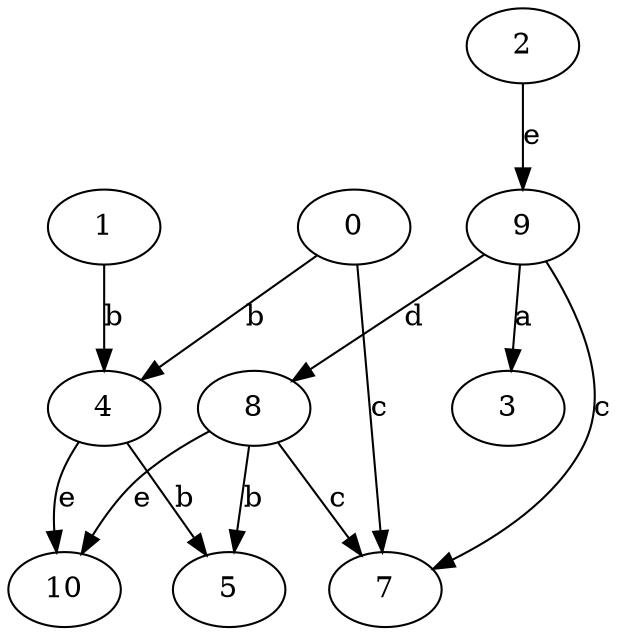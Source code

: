 strict digraph  {
1;
2;
3;
4;
5;
7;
8;
9;
0;
10;
1 -> 4  [label=b];
2 -> 9  [label=e];
4 -> 5  [label=b];
4 -> 10  [label=e];
8 -> 5  [label=b];
8 -> 7  [label=c];
8 -> 10  [label=e];
9 -> 3  [label=a];
9 -> 7  [label=c];
9 -> 8  [label=d];
0 -> 4  [label=b];
0 -> 7  [label=c];
}
